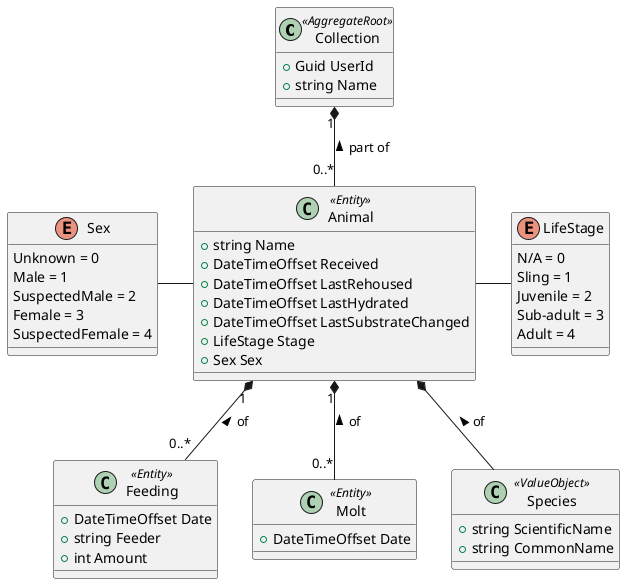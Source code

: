 @startuml Domain Model

' Class definitions
class Collection << AggregateRoot >> {
  + Guid UserId
  + string Name
}

class Animal << Entity >> {
  + string Name
  + DateTimeOffset Received
  + DateTimeOffset LastRehoused
  + DateTimeOffset LastHydrated
  + DateTimeOffset LastSubstrateChanged
  + LifeStage Stage
  + Sex Sex
}

class Feeding << Entity >> {
  + DateTimeOffset Date
  + string Feeder
  + int Amount
}

class Molt << Entity >> {
  + DateTimeOffset Date
}

class Species << ValueObject >> {
  + string ScientificName
  + string CommonName
}

' Enums
enum LifeStage {
  N/A = 0
  Sling = 1
  Juvenile = 2
  Sub-adult = 3
  Adult = 4
}

enum Sex {
  Unknown = 0
  Male = 1
  SuspectedMale = 2
  Female = 3
  SuspectedFemale = 4
}

' Relations
Collection "1" *-- "0..*" Animal : part of <
Animal "1" *-- "0..*" Feeding : of <
Animal "1" *-- "0..*" Molt : of <
Animal *-- Species : of <
Animal -right- LifeStage
Animal -left- Sex

@enduml